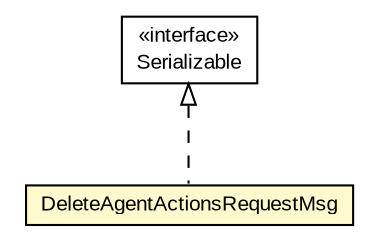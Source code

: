 #!/usr/local/bin/dot
#
# Class diagram 
# Generated by UMLGraph version R5_6-24-gf6e263 (http://www.umlgraph.org/)
#

digraph G {
	edge [fontname="arial",fontsize=10,labelfontname="arial",labelfontsize=10];
	node [fontname="arial",fontsize=10,shape=plaintext];
	nodesep=0.25;
	ranksep=0.5;
	// org.miloss.fgsms.services.interfaces.policyconfiguration.DeleteAgentActionsRequestMsg
	c295520 [label=<<table title="org.miloss.fgsms.services.interfaces.policyconfiguration.DeleteAgentActionsRequestMsg" border="0" cellborder="1" cellspacing="0" cellpadding="2" port="p" bgcolor="lemonChiffon" href="./DeleteAgentActionsRequestMsg.html">
		<tr><td><table border="0" cellspacing="0" cellpadding="1">
<tr><td align="center" balign="center"> DeleteAgentActionsRequestMsg </td></tr>
		</table></td></tr>
		</table>>, URL="./DeleteAgentActionsRequestMsg.html", fontname="arial", fontcolor="black", fontsize=10.0];
	//org.miloss.fgsms.services.interfaces.policyconfiguration.DeleteAgentActionsRequestMsg implements java.io.Serializable
	c296089:p -> c295520:p [dir=back,arrowtail=empty,style=dashed];
	// java.io.Serializable
	c296089 [label=<<table title="java.io.Serializable" border="0" cellborder="1" cellspacing="0" cellpadding="2" port="p" href="http://java.sun.com/j2se/1.4.2/docs/api/java/io/Serializable.html">
		<tr><td><table border="0" cellspacing="0" cellpadding="1">
<tr><td align="center" balign="center"> &#171;interface&#187; </td></tr>
<tr><td align="center" balign="center"> Serializable </td></tr>
		</table></td></tr>
		</table>>, URL="http://java.sun.com/j2se/1.4.2/docs/api/java/io/Serializable.html", fontname="arial", fontcolor="black", fontsize=10.0];
}

